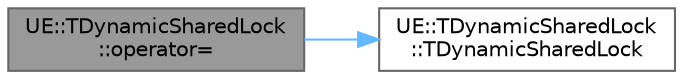 digraph "UE::TDynamicSharedLock::operator="
{
 // INTERACTIVE_SVG=YES
 // LATEX_PDF_SIZE
  bgcolor="transparent";
  edge [fontname=Helvetica,fontsize=10,labelfontname=Helvetica,labelfontsize=10];
  node [fontname=Helvetica,fontsize=10,shape=box,height=0.2,width=0.4];
  rankdir="LR";
  Node1 [id="Node000001",label="UE::TDynamicSharedLock\l::operator=",height=0.2,width=0.4,color="gray40", fillcolor="grey60", style="filled", fontcolor="black",tooltip=" "];
  Node1 -> Node2 [id="edge1_Node000001_Node000002",color="steelblue1",style="solid",tooltip=" "];
  Node2 [id="Node000002",label="UE::TDynamicSharedLock\l::TDynamicSharedLock",height=0.2,width=0.4,color="grey40", fillcolor="white", style="filled",URL="$df/d46/classUE_1_1TDynamicSharedLock.html#a02a99e4ffbeb9165b238eabcf11457af",tooltip=" "];
}
